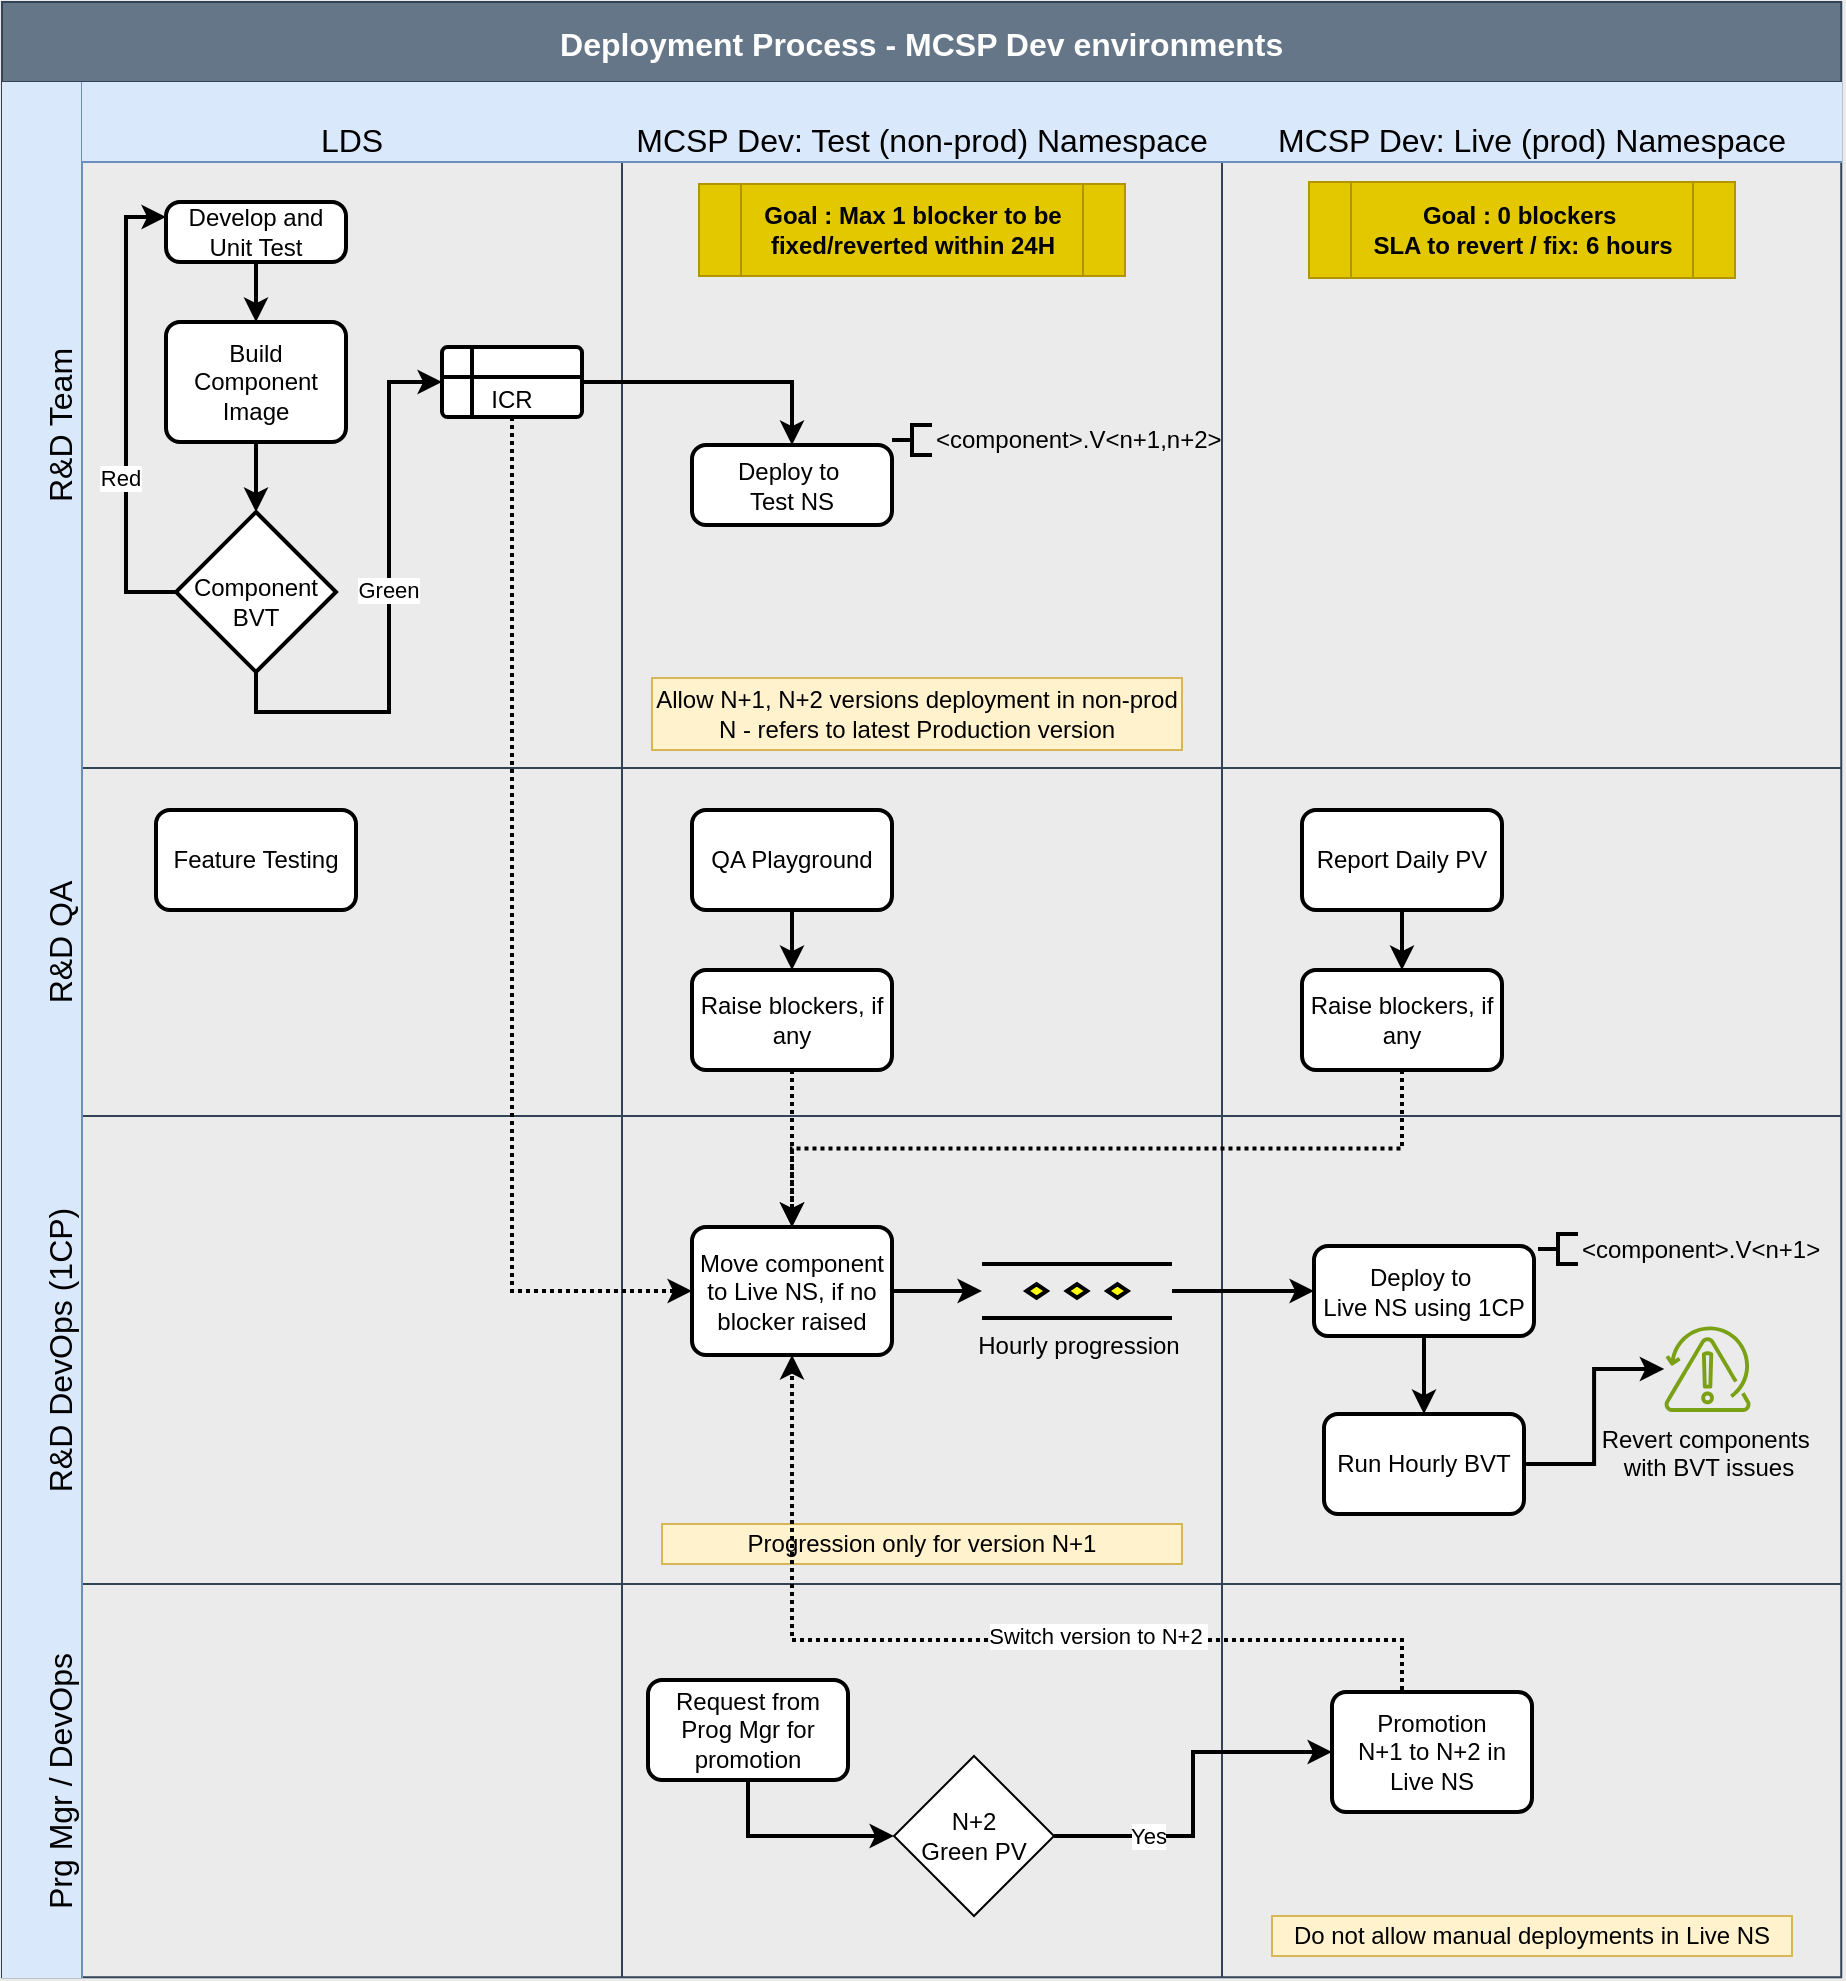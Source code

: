 <mxfile version="27.0.6" pages="2">
  <diagram name="Dev Env" id="YtN1nSi710B2o5z7hdPx">
    <mxGraphModel dx="1997" dy="877" grid="0" gridSize="10" guides="1" tooltips="1" connect="1" arrows="1" fold="1" page="0" pageScale="1" pageWidth="850" pageHeight="1100" background="#EBEBEB" math="0" shadow="0">
      <root>
        <mxCell id="0" />
        <mxCell id="1" parent="0" />
        <mxCell id="kkMAAxsVTp9UIa4ZnZZu-1" value="Deployment Process - MCSP Dev environments" style="shape=table;childLayout=tableLayout;startSize=40;collapsible=0;recursiveResize=0;expand=0;fontSize=16;fontStyle=1;fillColor=#647687;fontColor=#ffffff;strokeColor=#314354;" parent="1" vertex="1">
          <mxGeometry x="-328" y="88" width="919.626" height="987.682" as="geometry" />
        </mxCell>
        <mxCell id="kkMAAxsVTp9UIa4ZnZZu-2" value="R&amp;D Team" style="shape=tableRow;horizontal=0;swimlaneHead=0;swimlaneBody=0;top=0;left=0;strokeColor=#6c8ebf;bottom=0;right=0;dropTarget=0;fontStyle=0;fillColor=#dae8fc;points=[[0,0.5],[1,0.5]];portConstraint=eastwest;startSize=40;collapsible=0;recursiveResize=0;expand=0;fontSize=16;flipV=0;flipH=0;verticalAlign=bottom;" parent="kkMAAxsVTp9UIa4ZnZZu-1" vertex="1">
          <mxGeometry y="40" width="919.626" height="343" as="geometry" />
        </mxCell>
        <mxCell id="4W5j9B6Hd9Ekf-pXZtny-1" value="LDS" style="swimlane;swimlaneHead=0;swimlaneBody=0;fontStyle=0;strokeColor=#6c8ebf;connectable=0;fillColor=#dae8fc;startSize=40;collapsible=0;recursiveResize=0;expand=0;fontSize=16;verticalAlign=bottom;" parent="kkMAAxsVTp9UIa4ZnZZu-2" vertex="1">
          <mxGeometry x="40" width="270" height="343" as="geometry">
            <mxRectangle width="270" height="343" as="alternateBounds" />
          </mxGeometry>
        </mxCell>
        <mxCell id="4W5j9B6Hd9Ekf-pXZtny-28" style="edgeStyle=orthogonalEdgeStyle;rounded=0;orthogonalLoop=1;jettySize=auto;html=1;exitX=0.5;exitY=1;exitDx=0;exitDy=0;entryX=0.5;entryY=0;entryDx=0;entryDy=0;strokeWidth=2;" parent="4W5j9B6Hd9Ekf-pXZtny-1" source="4W5j9B6Hd9Ekf-pXZtny-8" target="4W5j9B6Hd9Ekf-pXZtny-27" edge="1">
          <mxGeometry relative="1" as="geometry" />
        </mxCell>
        <mxCell id="4W5j9B6Hd9Ekf-pXZtny-8" value="Develop and Unit Test" style="rounded=1;whiteSpace=wrap;html=1;absoluteArcSize=1;arcSize=14;strokeWidth=2;" parent="4W5j9B6Hd9Ekf-pXZtny-1" vertex="1">
          <mxGeometry x="42" y="60" width="90" height="30" as="geometry" />
        </mxCell>
        <mxCell id="4W5j9B6Hd9Ekf-pXZtny-30" style="edgeStyle=orthogonalEdgeStyle;rounded=0;orthogonalLoop=1;jettySize=auto;html=1;exitX=0.5;exitY=1;exitDx=0;exitDy=0;entryX=0;entryY=0.5;entryDx=0;entryDy=0;strokeWidth=2;" parent="4W5j9B6Hd9Ekf-pXZtny-1" source="SLgEmGeCkQoSsrf3d-Kz-1" target="4W5j9B6Hd9Ekf-pXZtny-29" edge="1">
          <mxGeometry relative="1" as="geometry" />
        </mxCell>
        <mxCell id="SLgEmGeCkQoSsrf3d-Kz-4" value="Green" style="edgeLabel;html=1;align=center;verticalAlign=middle;resizable=0;points=[];" parent="4W5j9B6Hd9Ekf-pXZtny-30" vertex="1" connectable="0">
          <mxGeometry x="0.06" y="1" relative="1" as="geometry">
            <mxPoint as="offset" />
          </mxGeometry>
        </mxCell>
        <mxCell id="SLgEmGeCkQoSsrf3d-Kz-2" style="edgeStyle=orthogonalEdgeStyle;rounded=0;orthogonalLoop=1;jettySize=auto;html=1;exitX=0.5;exitY=1;exitDx=0;exitDy=0;entryX=0.5;entryY=0;entryDx=0;entryDy=0;strokeWidth=2;" parent="4W5j9B6Hd9Ekf-pXZtny-1" source="4W5j9B6Hd9Ekf-pXZtny-27" target="SLgEmGeCkQoSsrf3d-Kz-1" edge="1">
          <mxGeometry relative="1" as="geometry" />
        </mxCell>
        <mxCell id="4W5j9B6Hd9Ekf-pXZtny-27" value="Build Component Image" style="rounded=1;whiteSpace=wrap;html=1;absoluteArcSize=1;arcSize=14;strokeWidth=2;" parent="4W5j9B6Hd9Ekf-pXZtny-1" vertex="1">
          <mxGeometry x="42" y="120" width="90" height="60" as="geometry" />
        </mxCell>
        <mxCell id="4W5j9B6Hd9Ekf-pXZtny-29" value="ICR" style="shape=internalStorage;whiteSpace=wrap;html=1;dx=15;dy=15;rounded=1;arcSize=8;strokeWidth=2;verticalAlign=bottom;" parent="4W5j9B6Hd9Ekf-pXZtny-1" vertex="1">
          <mxGeometry x="180" y="132.5" width="70" height="35" as="geometry" />
        </mxCell>
        <mxCell id="SLgEmGeCkQoSsrf3d-Kz-3" style="edgeStyle=orthogonalEdgeStyle;rounded=0;orthogonalLoop=1;jettySize=auto;html=1;exitX=0;exitY=0.5;exitDx=0;exitDy=0;entryX=0;entryY=0.25;entryDx=0;entryDy=0;strokeWidth=2;" parent="4W5j9B6Hd9Ekf-pXZtny-1" source="SLgEmGeCkQoSsrf3d-Kz-1" target="4W5j9B6Hd9Ekf-pXZtny-8" edge="1">
          <mxGeometry relative="1" as="geometry" />
        </mxCell>
        <mxCell id="SLgEmGeCkQoSsrf3d-Kz-5" value="Red" style="edgeLabel;html=1;align=center;verticalAlign=middle;resizable=0;points=[];" parent="SLgEmGeCkQoSsrf3d-Kz-3" vertex="1" connectable="0">
          <mxGeometry x="-0.296" y="3" relative="1" as="geometry">
            <mxPoint as="offset" />
          </mxGeometry>
        </mxCell>
        <mxCell id="SLgEmGeCkQoSsrf3d-Kz-1" value="Component BVT" style="rhombus;whiteSpace=wrap;html=1;strokeWidth=2;spacingBottom=0;spacingTop=10;" parent="4W5j9B6Hd9Ekf-pXZtny-1" vertex="1">
          <mxGeometry x="47" y="215" width="80" height="80" as="geometry" />
        </mxCell>
        <mxCell id="kkMAAxsVTp9UIa4ZnZZu-3" value="MCSP Dev: Test (non-prod) Namespace" style="swimlane;swimlaneHead=0;swimlaneBody=0;fontStyle=0;strokeColor=#6c8ebf;connectable=0;fillColor=#dae8fc;startSize=40;collapsible=0;recursiveResize=0;expand=0;fontSize=16;verticalAlign=bottom;" parent="kkMAAxsVTp9UIa4ZnZZu-2" vertex="1">
          <mxGeometry x="310" width="300" height="343" as="geometry">
            <mxRectangle width="300" height="343" as="alternateBounds" />
          </mxGeometry>
        </mxCell>
        <mxCell id="4W5j9B6Hd9Ekf-pXZtny-32" value="Deploy to&amp;nbsp;&lt;div&gt;Test NS&lt;/div&gt;" style="rounded=1;whiteSpace=wrap;html=1;absoluteArcSize=1;arcSize=14;strokeWidth=2;" parent="kkMAAxsVTp9UIa4ZnZZu-3" vertex="1">
          <mxGeometry x="35" y="181.5" width="100" height="40" as="geometry" />
        </mxCell>
        <mxCell id="4W5j9B6Hd9Ekf-pXZtny-39" value="&amp;lt;component&amp;gt;.V&amp;lt;n+1,n+2&amp;gt;" style="strokeWidth=2;html=1;shape=mxgraph.flowchart.annotation_2;align=left;labelPosition=right;pointerEvents=1;" parent="kkMAAxsVTp9UIa4ZnZZu-3" vertex="1">
          <mxGeometry x="135" y="171.5" width="20" height="15" as="geometry" />
        </mxCell>
        <mxCell id="4W5j9B6Hd9Ekf-pXZtny-76" value="Allow N+1, N+2 versions deployment in non-prod&lt;div&gt;N - refers to latest Production version&lt;/div&gt;" style="html=1;dropTarget=0;whiteSpace=wrap;fillColor=#fff2cc;strokeColor=#d6b656;" parent="kkMAAxsVTp9UIa4ZnZZu-3" vertex="1">
          <mxGeometry x="15" y="298" width="265" height="36" as="geometry" />
        </mxCell>
        <mxCell id="SLgEmGeCkQoSsrf3d-Kz-80" value="Goal : Max 1 blocker to be fixed/reverted within&amp;nbsp;&lt;span style=&quot;background-color: transparent; color: light-dark(rgb(0, 0, 0), rgb(237, 237, 237));&quot;&gt;24H&lt;/span&gt;" style="shape=process;whiteSpace=wrap;html=1;backgroundOutline=1;fillColor=#e3c800;strokeColor=#B09500;fontColor=#000000;fontStyle=1" parent="kkMAAxsVTp9UIa4ZnZZu-3" vertex="1">
          <mxGeometry x="38.5" y="51" width="213" height="46" as="geometry" />
        </mxCell>
        <mxCell id="kkMAAxsVTp9UIa4ZnZZu-4" value="MCSP Dev: Live (prod) Namespace" style="swimlane;swimlaneHead=0;swimlaneBody=0;fontStyle=0;strokeColor=#6c8ebf;connectable=0;fillColor=#dae8fc;startSize=40;collapsible=0;recursiveResize=0;expand=0;fontSize=16;verticalAlign=bottom;" parent="kkMAAxsVTp9UIa4ZnZZu-2" vertex="1">
          <mxGeometry x="610" width="310" height="343" as="geometry">
            <mxRectangle width="310" height="343" as="alternateBounds" />
          </mxGeometry>
        </mxCell>
        <mxCell id="SLgEmGeCkQoSsrf3d-Kz-16" value="Goal : 0 blockers&amp;nbsp;&lt;div&gt;SLA to revert / fix: 6 hours&lt;/div&gt;" style="shape=process;whiteSpace=wrap;html=1;backgroundOutline=1;fillColor=#e3c800;strokeColor=#B09500;fontColor=#000000;fontStyle=1" parent="kkMAAxsVTp9UIa4ZnZZu-4" vertex="1">
          <mxGeometry x="43.5" y="50" width="213" height="48" as="geometry" />
        </mxCell>
        <mxCell id="4W5j9B6Hd9Ekf-pXZtny-33" style="edgeStyle=orthogonalEdgeStyle;rounded=0;orthogonalLoop=1;jettySize=auto;html=1;exitX=1;exitY=0.5;exitDx=0;exitDy=0;entryX=0.5;entryY=0;entryDx=0;entryDy=0;strokeWidth=2;" parent="kkMAAxsVTp9UIa4ZnZZu-2" source="4W5j9B6Hd9Ekf-pXZtny-29" target="4W5j9B6Hd9Ekf-pXZtny-32" edge="1">
          <mxGeometry relative="1" as="geometry" />
        </mxCell>
        <mxCell id="4W5j9B6Hd9Ekf-pXZtny-4" value="R&amp;D QA" style="shape=tableRow;horizontal=0;swimlaneHead=0;swimlaneBody=0;top=0;left=0;strokeColor=#6c8ebf;bottom=0;right=0;dropTarget=0;fontStyle=0;fillColor=#dae8fc;points=[[0,0.5],[1,0.5]];portConstraint=eastwest;startSize=40;collapsible=0;recursiveResize=0;expand=0;fontSize=16;flipV=0;flipH=0;verticalAlign=bottom;" parent="kkMAAxsVTp9UIa4ZnZZu-1" vertex="1">
          <mxGeometry y="383" width="919.626" height="174" as="geometry" />
        </mxCell>
        <mxCell id="4W5j9B6Hd9Ekf-pXZtny-5" style="swimlane;swimlaneHead=0;swimlaneBody=0;fontStyle=0;connectable=0;strokeColor=#6c8ebf;fillColor=#dae8fc;startSize=0;collapsible=0;recursiveResize=0;expand=0;fontSize=16;verticalAlign=bottom;" parent="4W5j9B6Hd9Ekf-pXZtny-4" vertex="1">
          <mxGeometry x="40" width="270" height="174" as="geometry">
            <mxRectangle width="270" height="174" as="alternateBounds" />
          </mxGeometry>
        </mxCell>
        <mxCell id="4W5j9B6Hd9Ekf-pXZtny-52" value="Feature Testing" style="rounded=1;whiteSpace=wrap;html=1;absoluteArcSize=1;arcSize=14;strokeWidth=2;" parent="4W5j9B6Hd9Ekf-pXZtny-5" vertex="1">
          <mxGeometry x="37" y="21" width="100" height="50" as="geometry" />
        </mxCell>
        <mxCell id="4W5j9B6Hd9Ekf-pXZtny-6" style="swimlane;swimlaneHead=0;swimlaneBody=0;fontStyle=0;connectable=0;strokeColor=#6c8ebf;fillColor=#dae8fc;startSize=0;collapsible=0;recursiveResize=0;expand=0;fontSize=16;verticalAlign=bottom;strokeWidth=2;" parent="4W5j9B6Hd9Ekf-pXZtny-4" vertex="1">
          <mxGeometry x="310" width="300" height="174" as="geometry">
            <mxRectangle width="300" height="174" as="alternateBounds" />
          </mxGeometry>
        </mxCell>
        <mxCell id="4W5j9B6Hd9Ekf-pXZtny-37" style="edgeStyle=orthogonalEdgeStyle;rounded=0;orthogonalLoop=1;jettySize=auto;html=1;exitX=0.5;exitY=1;exitDx=0;exitDy=0;entryX=0.5;entryY=0;entryDx=0;entryDy=0;strokeWidth=2;" parent="4W5j9B6Hd9Ekf-pXZtny-6" source="4W5j9B6Hd9Ekf-pXZtny-31" target="4W5j9B6Hd9Ekf-pXZtny-36" edge="1">
          <mxGeometry relative="1" as="geometry" />
        </mxCell>
        <mxCell id="4W5j9B6Hd9Ekf-pXZtny-31" value="QA Playground" style="rounded=1;whiteSpace=wrap;html=1;absoluteArcSize=1;arcSize=14;strokeWidth=2;" parent="4W5j9B6Hd9Ekf-pXZtny-6" vertex="1">
          <mxGeometry x="35" y="21" width="100" height="50" as="geometry" />
        </mxCell>
        <mxCell id="4W5j9B6Hd9Ekf-pXZtny-36" value="Raise blockers, if any" style="rounded=1;whiteSpace=wrap;html=1;absoluteArcSize=1;arcSize=14;strokeWidth=2;" parent="4W5j9B6Hd9Ekf-pXZtny-6" vertex="1">
          <mxGeometry x="35" y="101" width="100" height="50" as="geometry" />
        </mxCell>
        <mxCell id="4W5j9B6Hd9Ekf-pXZtny-7" style="swimlane;swimlaneHead=0;swimlaneBody=0;fontStyle=0;connectable=0;strokeColor=#6c8ebf;fillColor=#dae8fc;startSize=0;collapsible=0;recursiveResize=0;expand=0;fontSize=16;verticalAlign=bottom;strokeWidth=2;" parent="4W5j9B6Hd9Ekf-pXZtny-4" vertex="1">
          <mxGeometry x="610" width="310" height="174" as="geometry">
            <mxRectangle width="310" height="174" as="alternateBounds" />
          </mxGeometry>
        </mxCell>
        <mxCell id="4W5j9B6Hd9Ekf-pXZtny-40" style="edgeStyle=orthogonalEdgeStyle;rounded=0;orthogonalLoop=1;jettySize=auto;html=1;exitX=0.5;exitY=1;exitDx=0;exitDy=0;entryX=0.5;entryY=0;entryDx=0;entryDy=0;strokeWidth=2;" parent="4W5j9B6Hd9Ekf-pXZtny-7" source="4W5j9B6Hd9Ekf-pXZtny-41" target="4W5j9B6Hd9Ekf-pXZtny-42" edge="1">
          <mxGeometry relative="1" as="geometry" />
        </mxCell>
        <mxCell id="4W5j9B6Hd9Ekf-pXZtny-41" value="Report Daily PV" style="rounded=1;whiteSpace=wrap;html=1;absoluteArcSize=1;arcSize=14;strokeWidth=2;" parent="4W5j9B6Hd9Ekf-pXZtny-7" vertex="1">
          <mxGeometry x="40" y="21" width="100" height="50" as="geometry" />
        </mxCell>
        <mxCell id="4W5j9B6Hd9Ekf-pXZtny-42" value="Raise blockers, if any" style="rounded=1;whiteSpace=wrap;html=1;absoluteArcSize=1;arcSize=14;strokeWidth=2;" parent="4W5j9B6Hd9Ekf-pXZtny-7" vertex="1">
          <mxGeometry x="40" y="101" width="100" height="50" as="geometry" />
        </mxCell>
        <mxCell id="kkMAAxsVTp9UIa4ZnZZu-6" value="R&amp;D DevOps (1CP)" style="shape=tableRow;horizontal=0;swimlaneHead=0;swimlaneBody=0;top=0;left=0;strokeColor=#6c8ebf;bottom=0;right=0;dropTarget=0;fontStyle=0;fillColor=#dae8fc;points=[[0,0.5],[1,0.5]];portConstraint=eastwest;startSize=40;collapsible=0;recursiveResize=0;expand=0;fontSize=16;flipV=0;flipH=0;verticalAlign=bottom;" parent="kkMAAxsVTp9UIa4ZnZZu-1" vertex="1">
          <mxGeometry y="557" width="919.626" height="234" as="geometry" />
        </mxCell>
        <mxCell id="4W5j9B6Hd9Ekf-pXZtny-2" style="swimlane;swimlaneHead=0;swimlaneBody=0;fontStyle=0;connectable=0;strokeColor=#6c8ebf;fillColor=#dae8fc;startSize=0;collapsible=0;recursiveResize=0;expand=0;fontSize=16;verticalAlign=bottom;" parent="kkMAAxsVTp9UIa4ZnZZu-6" vertex="1">
          <mxGeometry x="40" width="270" height="234" as="geometry">
            <mxRectangle width="270" height="234" as="alternateBounds" />
          </mxGeometry>
        </mxCell>
        <mxCell id="kkMAAxsVTp9UIa4ZnZZu-7" value="" style="swimlane;swimlaneHead=0;swimlaneBody=0;fontStyle=0;connectable=0;strokeColor=#6c8ebf;fillColor=#dae8fc;startSize=0;collapsible=0;recursiveResize=0;expand=0;fontSize=16;verticalAlign=bottom;" parent="kkMAAxsVTp9UIa4ZnZZu-6" vertex="1">
          <mxGeometry x="310" width="300" height="234" as="geometry">
            <mxRectangle width="300" height="234" as="alternateBounds" />
          </mxGeometry>
        </mxCell>
        <mxCell id="4W5j9B6Hd9Ekf-pXZtny-43" value="Move component to Live NS, if no blocker raised" style="rounded=1;whiteSpace=wrap;html=1;absoluteArcSize=1;arcSize=14;strokeWidth=2;" parent="kkMAAxsVTp9UIa4ZnZZu-7" vertex="1">
          <mxGeometry x="35" y="55.5" width="100" height="64" as="geometry" />
        </mxCell>
        <mxCell id="4W5j9B6Hd9Ekf-pXZtny-70" value="" style="edgeStyle=orthogonalEdgeStyle;rounded=0;orthogonalLoop=1;jettySize=auto;html=1;exitX=1;exitY=0.5;exitDx=0;exitDy=0;entryX=0;entryY=0.5;entryDx=0;entryDy=0;strokeWidth=2;" parent="kkMAAxsVTp9UIa4ZnZZu-7" source="4W5j9B6Hd9Ekf-pXZtny-43" target="4W5j9B6Hd9Ekf-pXZtny-69" edge="1">
          <mxGeometry relative="1" as="geometry">
            <mxPoint x="525" y="597" as="sourcePoint" />
            <mxPoint x="710" y="597" as="targetPoint" />
          </mxGeometry>
        </mxCell>
        <mxCell id="4W5j9B6Hd9Ekf-pXZtny-69" value="Hourly progression" style="verticalLabelPosition=bottom;verticalAlign=top;html=1;shape=mxgraph.flowchart.parallel_mode;pointerEvents=1;strokeWidth=2;" parent="kkMAAxsVTp9UIa4ZnZZu-7" vertex="1">
          <mxGeometry x="180" y="74" width="95" height="27" as="geometry" />
        </mxCell>
        <mxCell id="4W5j9B6Hd9Ekf-pXZtny-74" value="Progression only for version N+1" style="html=1;dropTarget=0;whiteSpace=wrap;fillColor=#fff2cc;strokeColor=#d6b656;" parent="kkMAAxsVTp9UIa4ZnZZu-7" vertex="1">
          <mxGeometry x="20" y="204" width="260" height="20" as="geometry" />
        </mxCell>
        <mxCell id="kkMAAxsVTp9UIa4ZnZZu-8" value="" style="swimlane;swimlaneHead=0;swimlaneBody=0;fontStyle=0;connectable=0;strokeColor=#6c8ebf;fillColor=#dae8fc;startSize=0;collapsible=0;recursiveResize=0;expand=0;fontSize=16;verticalAlign=bottom;" parent="kkMAAxsVTp9UIa4ZnZZu-6" vertex="1">
          <mxGeometry x="610" width="310" height="234" as="geometry">
            <mxRectangle width="310" height="234" as="alternateBounds" />
          </mxGeometry>
        </mxCell>
        <mxCell id="4W5j9B6Hd9Ekf-pXZtny-58" style="edgeStyle=none;rounded=0;orthogonalLoop=1;jettySize=auto;html=1;exitX=0.5;exitY=1;exitDx=0;exitDy=0;entryX=0.5;entryY=0;entryDx=0;entryDy=0;strokeWidth=2;" parent="kkMAAxsVTp9UIa4ZnZZu-8" source="4W5j9B6Hd9Ekf-pXZtny-50" target="4W5j9B6Hd9Ekf-pXZtny-57" edge="1">
          <mxGeometry relative="1" as="geometry" />
        </mxCell>
        <mxCell id="4W5j9B6Hd9Ekf-pXZtny-50" value="Deploy to&amp;nbsp;&lt;div&gt;Live NS using 1CP&lt;/div&gt;" style="rounded=1;whiteSpace=wrap;html=1;absoluteArcSize=1;arcSize=14;strokeWidth=2;" parent="kkMAAxsVTp9UIa4ZnZZu-8" vertex="1">
          <mxGeometry x="46" y="65" width="110" height="45" as="geometry" />
        </mxCell>
        <mxCell id="4W5j9B6Hd9Ekf-pXZtny-51" value="&amp;lt;component&amp;gt;.V&amp;lt;n+1&amp;gt;" style="strokeWidth=2;html=1;shape=mxgraph.flowchart.annotation_2;align=left;labelPosition=right;pointerEvents=1;" parent="kkMAAxsVTp9UIa4ZnZZu-8" vertex="1">
          <mxGeometry x="158" y="59" width="20" height="15" as="geometry" />
        </mxCell>
        <mxCell id="4W5j9B6Hd9Ekf-pXZtny-57" value="Run Hourly BVT" style="rounded=1;whiteSpace=wrap;html=1;absoluteArcSize=1;arcSize=14;strokeWidth=2;" parent="kkMAAxsVTp9UIa4ZnZZu-8" vertex="1">
          <mxGeometry x="51" y="149" width="100" height="50" as="geometry" />
        </mxCell>
        <mxCell id="4W5j9B6Hd9Ekf-pXZtny-71" style="edgeStyle=none;rounded=0;orthogonalLoop=1;jettySize=auto;html=1;exitX=1;exitY=0.5;exitDx=0;exitDy=0;exitPerimeter=0;" parent="kkMAAxsVTp9UIa4ZnZZu-8" source="4W5j9B6Hd9Ekf-pXZtny-51" target="4W5j9B6Hd9Ekf-pXZtny-51" edge="1">
          <mxGeometry relative="1" as="geometry" />
        </mxCell>
        <mxCell id="SLgEmGeCkQoSsrf3d-Kz-15" value="" style="edgeStyle=orthogonalEdgeStyle;rounded=0;orthogonalLoop=1;jettySize=auto;html=1;entryX=1;entryY=0.5;entryDx=0;entryDy=0;strokeWidth=2;startArrow=classic;startFill=1;endArrow=none;" parent="kkMAAxsVTp9UIa4ZnZZu-8" source="SLgEmGeCkQoSsrf3d-Kz-14" target="4W5j9B6Hd9Ekf-pXZtny-57" edge="1">
          <mxGeometry relative="1" as="geometry" />
        </mxCell>
        <mxCell id="SLgEmGeCkQoSsrf3d-Kz-14" value="&lt;span style=&quot;color: rgb(0, 0, 0); text-wrap-mode: wrap;&quot;&gt;Revert components&amp;nbsp;&lt;/span&gt;&lt;div&gt;&lt;span style=&quot;color: rgb(0, 0, 0); text-wrap-mode: wrap;&quot;&gt;with BVT issues&lt;/span&gt;&lt;/div&gt;" style="sketch=0;outlineConnect=0;fontColor=#232F3E;gradientColor=none;fillColor=#7AA116;strokeColor=none;dashed=0;verticalLabelPosition=bottom;verticalAlign=top;align=center;html=1;fontSize=12;fontStyle=0;aspect=fixed;pointerEvents=1;shape=mxgraph.aws4.backup_recovery_point_objective;" parent="kkMAAxsVTp9UIa4ZnZZu-8" vertex="1">
          <mxGeometry x="221" y="105" width="43.56" height="43" as="geometry" />
        </mxCell>
        <mxCell id="4W5j9B6Hd9Ekf-pXZtny-55" style="edgeStyle=orthogonalEdgeStyle;rounded=0;orthogonalLoop=1;jettySize=auto;html=1;exitX=1;exitY=0.5;exitDx=0;exitDy=0;entryX=0;entryY=0.5;entryDx=0;entryDy=0;strokeWidth=2;exitPerimeter=0;" parent="kkMAAxsVTp9UIa4ZnZZu-6" source="4W5j9B6Hd9Ekf-pXZtny-69" target="4W5j9B6Hd9Ekf-pXZtny-50" edge="1">
          <mxGeometry relative="1" as="geometry">
            <mxPoint x="436" y="274" as="targetPoint" />
            <mxPoint x="591" y="118.5" as="sourcePoint" />
          </mxGeometry>
        </mxCell>
        <mxCell id="kkMAAxsVTp9UIa4ZnZZu-10" value="Prg Mgr / DevOps" style="shape=tableRow;horizontal=0;swimlaneHead=0;swimlaneBody=0;top=0;left=0;strokeColor=#6c8ebf;bottom=0;right=0;dropTarget=0;fontStyle=0;fillColor=#dae8fc;points=[[0,0.5],[1,0.5]];portConstraint=eastwest;startSize=40;collapsible=0;recursiveResize=0;expand=0;fontSize=16;flipV=0;flipH=0;verticalAlign=bottom;" parent="kkMAAxsVTp9UIa4ZnZZu-1" vertex="1">
          <mxGeometry y="791" width="919.626" height="197" as="geometry" />
        </mxCell>
        <mxCell id="4W5j9B6Hd9Ekf-pXZtny-3" style="swimlane;swimlaneHead=0;swimlaneBody=0;fontStyle=0;connectable=0;strokeColor=#6c8ebf;fillColor=#dae8fc;startSize=0;collapsible=0;recursiveResize=0;expand=0;fontSize=16;verticalAlign=bottom;" parent="kkMAAxsVTp9UIa4ZnZZu-10" vertex="1">
          <mxGeometry x="40" width="270" height="197" as="geometry">
            <mxRectangle width="270" height="197" as="alternateBounds" />
          </mxGeometry>
        </mxCell>
        <mxCell id="kkMAAxsVTp9UIa4ZnZZu-11" value="" style="swimlane;swimlaneHead=0;swimlaneBody=0;fontStyle=0;connectable=0;strokeColor=#6c8ebf;fillColor=#dae8fc;startSize=0;collapsible=0;recursiveResize=0;expand=0;fontSize=16;verticalAlign=bottom;" parent="kkMAAxsVTp9UIa4ZnZZu-10" vertex="1">
          <mxGeometry x="310" width="300" height="197" as="geometry">
            <mxRectangle width="300" height="197" as="alternateBounds" />
          </mxGeometry>
        </mxCell>
        <mxCell id="4W5j9B6Hd9Ekf-pXZtny-77" value="N+2&lt;div&gt;Green PV&lt;/div&gt;" style="rhombus;whiteSpace=wrap;html=1;" parent="kkMAAxsVTp9UIa4ZnZZu-11" vertex="1">
          <mxGeometry x="136" y="86" width="80" height="80" as="geometry" />
        </mxCell>
        <mxCell id="4W5j9B6Hd9Ekf-pXZtny-81" style="edgeStyle=orthogonalEdgeStyle;rounded=0;orthogonalLoop=1;jettySize=auto;html=1;exitX=0.5;exitY=1;exitDx=0;exitDy=0;entryX=0;entryY=0.5;entryDx=0;entryDy=0;strokeWidth=2;" parent="kkMAAxsVTp9UIa4ZnZZu-11" source="4W5j9B6Hd9Ekf-pXZtny-80" target="4W5j9B6Hd9Ekf-pXZtny-77" edge="1">
          <mxGeometry relative="1" as="geometry" />
        </mxCell>
        <mxCell id="4W5j9B6Hd9Ekf-pXZtny-80" value="Request from Prog Mgr for promotion" style="rounded=1;whiteSpace=wrap;html=1;absoluteArcSize=1;arcSize=14;strokeWidth=2;" parent="kkMAAxsVTp9UIa4ZnZZu-11" vertex="1">
          <mxGeometry x="13" y="48" width="100" height="50" as="geometry" />
        </mxCell>
        <mxCell id="kkMAAxsVTp9UIa4ZnZZu-12" value="" style="swimlane;swimlaneHead=0;swimlaneBody=0;fontStyle=0;connectable=0;strokeColor=#6c8ebf;fillColor=#dae8fc;startSize=0;collapsible=0;recursiveResize=0;expand=0;fontSize=16;verticalAlign=bottom;" parent="kkMAAxsVTp9UIa4ZnZZu-10" vertex="1">
          <mxGeometry x="610" width="310" height="197" as="geometry">
            <mxRectangle width="310" height="197" as="alternateBounds" />
          </mxGeometry>
        </mxCell>
        <mxCell id="4W5j9B6Hd9Ekf-pXZtny-78" value="Promotion&lt;div&gt;N+1 to N+2 in Live NS&lt;/div&gt;" style="rounded=1;whiteSpace=wrap;html=1;absoluteArcSize=1;arcSize=14;strokeWidth=2;" parent="kkMAAxsVTp9UIa4ZnZZu-12" vertex="1">
          <mxGeometry x="55" y="54" width="100" height="60" as="geometry" />
        </mxCell>
        <mxCell id="4W5j9B6Hd9Ekf-pXZtny-83" value="Do not allow manual deployments in Live NS" style="html=1;dropTarget=0;whiteSpace=wrap;fillColor=#fff2cc;strokeColor=#d6b656;" parent="kkMAAxsVTp9UIa4ZnZZu-12" vertex="1">
          <mxGeometry x="25" y="166" width="260" height="20" as="geometry" />
        </mxCell>
        <mxCell id="4W5j9B6Hd9Ekf-pXZtny-79" style="edgeStyle=orthogonalEdgeStyle;rounded=0;orthogonalLoop=1;jettySize=auto;html=1;exitX=1;exitY=0.5;exitDx=0;exitDy=0;entryX=0;entryY=0.5;entryDx=0;entryDy=0;strokeWidth=2;" parent="kkMAAxsVTp9UIa4ZnZZu-10" source="4W5j9B6Hd9Ekf-pXZtny-77" target="4W5j9B6Hd9Ekf-pXZtny-78" edge="1">
          <mxGeometry relative="1" as="geometry" />
        </mxCell>
        <mxCell id="4W5j9B6Hd9Ekf-pXZtny-82" value="Yes" style="edgeLabel;html=1;align=center;verticalAlign=middle;resizable=0;points=[];" parent="4W5j9B6Hd9Ekf-pXZtny-79" vertex="1" connectable="0">
          <mxGeometry x="-0.273" y="-2" relative="1" as="geometry">
            <mxPoint x="-19" y="-2" as="offset" />
          </mxGeometry>
        </mxCell>
        <mxCell id="4W5j9B6Hd9Ekf-pXZtny-73" style="edgeStyle=orthogonalEdgeStyle;rounded=0;orthogonalLoop=1;jettySize=auto;html=1;exitX=0.5;exitY=1;exitDx=0;exitDy=0;entryX=0;entryY=0.5;entryDx=0;entryDy=0;strokeWidth=2;dashed=1;dashPattern=1 1;" parent="kkMAAxsVTp9UIa4ZnZZu-1" source="4W5j9B6Hd9Ekf-pXZtny-29" target="4W5j9B6Hd9Ekf-pXZtny-43" edge="1">
          <mxGeometry relative="1" as="geometry" />
        </mxCell>
        <mxCell id="SLgEmGeCkQoSsrf3d-Kz-6" style="edgeStyle=orthogonalEdgeStyle;rounded=0;orthogonalLoop=1;jettySize=auto;html=1;exitX=0.5;exitY=1;exitDx=0;exitDy=0;entryX=0.5;entryY=0;entryDx=0;entryDy=0;strokeWidth=2;dashed=1;dashPattern=1 1;" parent="kkMAAxsVTp9UIa4ZnZZu-1" source="4W5j9B6Hd9Ekf-pXZtny-36" target="4W5j9B6Hd9Ekf-pXZtny-43" edge="1">
          <mxGeometry relative="1" as="geometry">
            <mxPoint x="265" y="218" as="sourcePoint" />
            <mxPoint x="355" y="650" as="targetPoint" />
          </mxGeometry>
        </mxCell>
        <mxCell id="SLgEmGeCkQoSsrf3d-Kz-9" style="edgeStyle=orthogonalEdgeStyle;rounded=0;orthogonalLoop=1;jettySize=auto;html=1;strokeWidth=2;dashed=1;dashPattern=1 1;exitX=0.5;exitY=1;exitDx=0;exitDy=0;entryX=0.5;entryY=0;entryDx=0;entryDy=0;" parent="kkMAAxsVTp9UIa4ZnZZu-1" source="4W5j9B6Hd9Ekf-pXZtny-42" target="4W5j9B6Hd9Ekf-pXZtny-43" edge="1">
          <mxGeometry relative="1" as="geometry">
            <mxPoint x="531" y="559" as="sourcePoint" />
            <mxPoint x="457" y="623" as="targetPoint" />
          </mxGeometry>
        </mxCell>
        <mxCell id="SLgEmGeCkQoSsrf3d-Kz-10" style="edgeStyle=orthogonalEdgeStyle;rounded=0;orthogonalLoop=1;jettySize=auto;html=1;exitX=0.5;exitY=0;exitDx=0;exitDy=0;entryX=0.5;entryY=1;entryDx=0;entryDy=0;strokeWidth=2;dashed=1;dashPattern=1 1;" parent="kkMAAxsVTp9UIa4ZnZZu-1" source="4W5j9B6Hd9Ekf-pXZtny-78" target="4W5j9B6Hd9Ekf-pXZtny-43" edge="1">
          <mxGeometry relative="1" as="geometry">
            <mxPoint x="265" y="218" as="sourcePoint" />
            <mxPoint x="355" y="683" as="targetPoint" />
            <Array as="points">
              <mxPoint x="700" y="819" />
              <mxPoint x="395" y="819" />
            </Array>
          </mxGeometry>
        </mxCell>
        <mxCell id="SLgEmGeCkQoSsrf3d-Kz-11" value="Switch version to N+2&amp;nbsp;" style="edgeLabel;html=1;align=center;verticalAlign=middle;resizable=0;points=[];" parent="SLgEmGeCkQoSsrf3d-Kz-10" vertex="1" connectable="0">
          <mxGeometry x="-0.26" relative="1" as="geometry">
            <mxPoint x="-13" y="-2" as="offset" />
          </mxGeometry>
        </mxCell>
      </root>
    </mxGraphModel>
  </diagram>
  <diagram id="vm7gHm52LeGUwYsE4_6k" name="INT Env">
    <mxGraphModel dx="1597" dy="877" grid="0" gridSize="10" guides="1" tooltips="1" connect="1" arrows="1" fold="1" page="1" pageScale="1" pageWidth="850" pageHeight="1100" math="0" shadow="0">
      <root>
        <mxCell id="0" />
        <mxCell id="1" parent="0" />
        <mxCell id="24Ni81vjR9xAoNa9TVJ7-1" value="Rollback Strategy - INT environment" style="shape=table;childLayout=tableLayout;startSize=40;collapsible=0;recursiveResize=0;expand=0;fontSize=16;fontStyle=1;fillColor=#647687;fontColor=#ffffff;strokeColor=#314354;" vertex="1" parent="1">
          <mxGeometry x="30" y="490" width="953.626" height="869.807" as="geometry" />
        </mxCell>
        <mxCell id="24Ni81vjR9xAoNa9TVJ7-2" value="" style="shape=tableRow;horizontal=0;swimlaneHead=0;swimlaneBody=0;top=0;left=0;strokeColor=#6c8ebf;bottom=0;right=0;dropTarget=0;fontStyle=0;fillColor=#dae8fc;points=[[0,0.5],[1,0.5]];portConstraint=eastwest;startSize=40;collapsible=0;recursiveResize=0;expand=0;fontSize=16;flipV=0;flipH=0;verticalAlign=bottom;" vertex="1" parent="24Ni81vjR9xAoNa9TVJ7-1">
          <mxGeometry y="40" width="953.626" height="45" as="geometry" />
        </mxCell>
        <mxCell id="24Ni81vjR9xAoNa9TVJ7-3" value="Dev Prod" style="swimlane;swimlaneHead=0;swimlaneBody=0;fontStyle=0;strokeColor=#6c8ebf;connectable=0;fillColor=#dae8fc;startSize=30;collapsible=0;recursiveResize=0;expand=0;fontSize=16;verticalAlign=bottom;" vertex="1" parent="24Ni81vjR9xAoNa9TVJ7-2">
          <mxGeometry x="40" width="300" height="45" as="geometry">
            <mxRectangle width="300" height="45" as="alternateBounds" />
          </mxGeometry>
        </mxCell>
        <mxCell id="24Ni81vjR9xAoNa9TVJ7-4" value="INT: Non-Prod" style="swimlane;swimlaneHead=0;swimlaneBody=0;fontStyle=0;strokeColor=#6c8ebf;connectable=0;fillColor=#dae8fc;startSize=30;collapsible=0;recursiveResize=0;expand=0;fontSize=16;verticalAlign=bottom;" vertex="1" parent="24Ni81vjR9xAoNa9TVJ7-2">
          <mxGeometry x="340" width="340" height="45" as="geometry">
            <mxRectangle width="340" height="45" as="alternateBounds" />
          </mxGeometry>
        </mxCell>
        <mxCell id="24Ni81vjR9xAoNa9TVJ7-5" value="INT: Prod" style="swimlane;swimlaneHead=0;swimlaneBody=0;fontStyle=0;strokeColor=#6c8ebf;connectable=0;fillColor=#dae8fc;startSize=30;collapsible=0;recursiveResize=0;expand=0;fontSize=16;verticalAlign=bottom;" vertex="1" parent="24Ni81vjR9xAoNa9TVJ7-2">
          <mxGeometry x="680" width="274" height="45" as="geometry">
            <mxRectangle width="274" height="45" as="alternateBounds" />
          </mxGeometry>
        </mxCell>
        <mxCell id="24Ni81vjR9xAoNa9TVJ7-6" value="R&amp;D QA" style="shape=tableRow;horizontal=0;swimlaneHead=0;swimlaneBody=0;top=0;left=0;strokeColor=#6c8ebf;bottom=0;right=0;dropTarget=0;fontStyle=0;fillColor=#dae8fc;points=[[0,0.5],[1,0.5]];portConstraint=eastwest;startSize=40;collapsible=0;recursiveResize=0;expand=0;fontSize=16;flipV=0;flipH=0;verticalAlign=bottom;" vertex="1" parent="24Ni81vjR9xAoNa9TVJ7-1">
          <mxGeometry y="85" width="953.626" height="216" as="geometry" />
        </mxCell>
        <mxCell id="24Ni81vjR9xAoNa9TVJ7-7" style="swimlane;swimlaneHead=0;swimlaneBody=0;fontStyle=0;connectable=0;strokeColor=#6c8ebf;fillColor=#dae8fc;startSize=0;collapsible=0;recursiveResize=0;expand=0;fontSize=16;verticalAlign=bottom;" vertex="1" parent="24Ni81vjR9xAoNa9TVJ7-6">
          <mxGeometry x="40" width="300" height="216" as="geometry">
            <mxRectangle width="300" height="216" as="alternateBounds" />
          </mxGeometry>
        </mxCell>
        <mxCell id="24Ni81vjR9xAoNa9TVJ7-8" style="swimlane;swimlaneHead=0;swimlaneBody=0;fontStyle=0;connectable=0;strokeColor=#6c8ebf;fillColor=#dae8fc;startSize=0;collapsible=0;recursiveResize=0;expand=0;fontSize=16;verticalAlign=bottom;strokeWidth=2;" vertex="1" parent="24Ni81vjR9xAoNa9TVJ7-6">
          <mxGeometry x="340" width="340" height="216" as="geometry">
            <mxRectangle width="340" height="216" as="alternateBounds" />
          </mxGeometry>
        </mxCell>
        <mxCell id="24Ni81vjR9xAoNa9TVJ7-9" style="edgeStyle=orthogonalEdgeStyle;rounded=0;orthogonalLoop=1;jettySize=auto;html=1;exitX=0.5;exitY=1;exitDx=0;exitDy=0;entryX=0.5;entryY=0;entryDx=0;entryDy=0;strokeWidth=2;" edge="1" parent="24Ni81vjR9xAoNa9TVJ7-8" source="24Ni81vjR9xAoNa9TVJ7-10" target="24Ni81vjR9xAoNa9TVJ7-11">
          <mxGeometry relative="1" as="geometry" />
        </mxCell>
        <mxCell id="24Ni81vjR9xAoNa9TVJ7-10" value="Report weekly PV" style="rounded=1;whiteSpace=wrap;html=1;absoluteArcSize=1;arcSize=14;strokeWidth=2;" vertex="1" parent="24Ni81vjR9xAoNa9TVJ7-8">
          <mxGeometry x="-244" y="33" width="100" height="50" as="geometry" />
        </mxCell>
        <mxCell id="24Ni81vjR9xAoNa9TVJ7-11" value="Raise blockers, if any" style="rounded=1;whiteSpace=wrap;html=1;absoluteArcSize=1;arcSize=14;strokeWidth=2;" vertex="1" parent="24Ni81vjR9xAoNa9TVJ7-8">
          <mxGeometry x="-244" y="113" width="100" height="50" as="geometry" />
        </mxCell>
        <mxCell id="24Ni81vjR9xAoNa9TVJ7-12" style="edgeStyle=orthogonalEdgeStyle;rounded=0;orthogonalLoop=1;jettySize=auto;html=1;exitX=0.5;exitY=1;exitDx=0;exitDy=0;entryX=0.5;entryY=0;entryDx=0;entryDy=0;strokeWidth=2;" edge="1" parent="24Ni81vjR9xAoNa9TVJ7-8" source="24Ni81vjR9xAoNa9TVJ7-13" target="24Ni81vjR9xAoNa9TVJ7-14">
          <mxGeometry relative="1" as="geometry" />
        </mxCell>
        <mxCell id="24Ni81vjR9xAoNa9TVJ7-13" value="Report Weekly PV" style="rounded=1;whiteSpace=wrap;html=1;absoluteArcSize=1;arcSize=14;strokeWidth=2;" vertex="1" parent="24Ni81vjR9xAoNa9TVJ7-8">
          <mxGeometry x="43" y="33" width="100" height="50" as="geometry" />
        </mxCell>
        <mxCell id="24Ni81vjR9xAoNa9TVJ7-14" value="Raise blockers, if any" style="rounded=1;whiteSpace=wrap;html=1;absoluteArcSize=1;arcSize=14;strokeWidth=2;" vertex="1" parent="24Ni81vjR9xAoNa9TVJ7-8">
          <mxGeometry x="43" y="113" width="100" height="50" as="geometry" />
        </mxCell>
        <mxCell id="24Ni81vjR9xAoNa9TVJ7-15" style="swimlane;swimlaneHead=0;swimlaneBody=0;fontStyle=0;connectable=0;strokeColor=#6c8ebf;fillColor=#dae8fc;startSize=0;collapsible=0;recursiveResize=0;expand=0;fontSize=16;verticalAlign=bottom;strokeWidth=2;" vertex="1" parent="24Ni81vjR9xAoNa9TVJ7-6">
          <mxGeometry x="680" width="274" height="216" as="geometry">
            <mxRectangle width="274" height="216" as="alternateBounds" />
          </mxGeometry>
        </mxCell>
        <mxCell id="24Ni81vjR9xAoNa9TVJ7-16" value="Test sub-product backward compatibility" style="rounded=1;whiteSpace=wrap;html=1;absoluteArcSize=1;arcSize=14;strokeWidth=2;" vertex="1" parent="24Ni81vjR9xAoNa9TVJ7-15">
          <mxGeometry x="77" y="39" width="100" height="69" as="geometry" />
        </mxCell>
        <mxCell id="24Ni81vjR9xAoNa9TVJ7-17" value="Raise blockers, if any" style="rounded=1;whiteSpace=wrap;html=1;absoluteArcSize=1;arcSize=14;strokeWidth=2;" vertex="1" parent="24Ni81vjR9xAoNa9TVJ7-15">
          <mxGeometry x="77" y="155" width="100" height="50" as="geometry" />
        </mxCell>
        <mxCell id="24Ni81vjR9xAoNa9TVJ7-18" style="edgeStyle=orthogonalEdgeStyle;rounded=0;orthogonalLoop=1;jettySize=auto;html=1;entryX=0.5;entryY=0;entryDx=0;entryDy=0;strokeWidth=2;exitX=0.5;exitY=1;exitDx=0;exitDy=0;" edge="1" parent="24Ni81vjR9xAoNa9TVJ7-15" source="24Ni81vjR9xAoNa9TVJ7-16" target="24Ni81vjR9xAoNa9TVJ7-17">
          <mxGeometry relative="1" as="geometry">
            <mxPoint x="-158" y="63" as="sourcePoint" />
            <mxPoint x="-160" y="133" as="targetPoint" />
          </mxGeometry>
        </mxCell>
        <mxCell id="24Ni81vjR9xAoNa9TVJ7-19" value="R&amp;D DevOps (1CP)" style="shape=tableRow;horizontal=0;swimlaneHead=0;swimlaneBody=0;top=0;left=0;strokeColor=#6c8ebf;bottom=0;right=0;dropTarget=0;fontStyle=0;fillColor=#dae8fc;points=[[0,0.5],[1,0.5]];portConstraint=eastwest;startSize=40;collapsible=0;recursiveResize=0;expand=0;fontSize=16;flipV=0;flipH=0;verticalAlign=bottom;" vertex="1" parent="24Ni81vjR9xAoNa9TVJ7-1">
          <mxGeometry y="301" width="953.626" height="374" as="geometry" />
        </mxCell>
        <mxCell id="24Ni81vjR9xAoNa9TVJ7-20" style="swimlane;swimlaneHead=0;swimlaneBody=0;fontStyle=0;connectable=0;strokeColor=#6c8ebf;fillColor=#dae8fc;startSize=0;collapsible=0;recursiveResize=0;expand=0;fontSize=16;verticalAlign=bottom;" vertex="1" parent="24Ni81vjR9xAoNa9TVJ7-19">
          <mxGeometry x="40" width="300" height="374" as="geometry">
            <mxRectangle width="300" height="374" as="alternateBounds" />
          </mxGeometry>
        </mxCell>
        <mxCell id="24Ni81vjR9xAoNa9TVJ7-21" value="" style="swimlane;swimlaneHead=0;swimlaneBody=0;fontStyle=0;connectable=0;strokeColor=#6c8ebf;fillColor=#dae8fc;startSize=0;collapsible=0;recursiveResize=0;expand=0;fontSize=16;verticalAlign=bottom;" vertex="1" parent="24Ni81vjR9xAoNa9TVJ7-19">
          <mxGeometry x="340" width="340" height="374" as="geometry">
            <mxRectangle width="340" height="374" as="alternateBounds" />
          </mxGeometry>
        </mxCell>
        <mxCell id="24Ni81vjR9xAoNa9TVJ7-22" value="N+1&lt;div&gt;Green PV&lt;/div&gt;" style="rhombus;whiteSpace=wrap;html=1;" vertex="1" parent="24Ni81vjR9xAoNa9TVJ7-21">
          <mxGeometry x="-244" y="22" width="80" height="80" as="geometry" />
        </mxCell>
        <mxCell id="24Ni81vjR9xAoNa9TVJ7-23" value="Move components to INT" style="rounded=1;whiteSpace=wrap;html=1;absoluteArcSize=1;arcSize=14;strokeWidth=2;" vertex="1" parent="24Ni81vjR9xAoNa9TVJ7-21">
          <mxGeometry x="-254" y="133" width="100" height="64" as="geometry" />
        </mxCell>
        <mxCell id="24Ni81vjR9xAoNa9TVJ7-24" value="" style="edgeStyle=orthogonalEdgeStyle;rounded=0;orthogonalLoop=1;jettySize=auto;html=1;exitX=0.5;exitY=1;exitDx=0;exitDy=0;entryX=0.5;entryY=0;entryDx=0;entryDy=0;strokeWidth=2;" edge="1" parent="24Ni81vjR9xAoNa9TVJ7-21" source="24Ni81vjR9xAoNa9TVJ7-22" target="24Ni81vjR9xAoNa9TVJ7-23">
          <mxGeometry relative="1" as="geometry">
            <mxPoint x="-144" y="175" as="sourcePoint" />
            <mxPoint x="-110" y="124" as="targetPoint" />
          </mxGeometry>
        </mxCell>
        <mxCell id="24Ni81vjR9xAoNa9TVJ7-25" value="Daily progression" style="verticalLabelPosition=bottom;verticalAlign=top;html=1;shape=mxgraph.flowchart.parallel_mode;pointerEvents=1;strokeWidth=2;" vertex="1" parent="24Ni81vjR9xAoNa9TVJ7-21">
          <mxGeometry x="-120" y="151.5" width="95" height="27" as="geometry" />
        </mxCell>
        <mxCell id="24Ni81vjR9xAoNa9TVJ7-26" value="" style="edgeStyle=orthogonalEdgeStyle;rounded=0;orthogonalLoop=1;jettySize=auto;html=1;exitX=1;exitY=0.5;exitDx=0;exitDy=0;entryX=0;entryY=0.5;entryDx=0;entryDy=0;strokeWidth=2;" edge="1" parent="24Ni81vjR9xAoNa9TVJ7-21" source="24Ni81vjR9xAoNa9TVJ7-23" target="24Ni81vjR9xAoNa9TVJ7-25">
          <mxGeometry relative="1" as="geometry">
            <mxPoint x="225" y="617" as="sourcePoint" />
            <mxPoint x="410" y="617" as="targetPoint" />
          </mxGeometry>
        </mxCell>
        <mxCell id="24Ni81vjR9xAoNa9TVJ7-27" style="edgeStyle=none;rounded=0;orthogonalLoop=1;jettySize=auto;html=1;exitX=0.5;exitY=1;exitDx=0;exitDy=0;entryX=0.5;entryY=0;entryDx=0;entryDy=0;strokeWidth=2;" edge="1" parent="24Ni81vjR9xAoNa9TVJ7-21" source="24Ni81vjR9xAoNa9TVJ7-28" target="24Ni81vjR9xAoNa9TVJ7-30">
          <mxGeometry relative="1" as="geometry" />
        </mxCell>
        <mxCell id="24Ni81vjR9xAoNa9TVJ7-28" value="Deploy to&amp;nbsp;&lt;div&gt;non-prod using 1CP&lt;/div&gt;" style="rounded=1;whiteSpace=wrap;html=1;absoluteArcSize=1;arcSize=14;strokeWidth=2;" vertex="1" parent="24Ni81vjR9xAoNa9TVJ7-21">
          <mxGeometry x="70" y="38" width="100" height="54" as="geometry" />
        </mxCell>
        <mxCell id="24Ni81vjR9xAoNa9TVJ7-29" value="&amp;lt;component&amp;gt;.V&amp;lt;n+1&amp;gt;" style="strokeWidth=2;html=1;shape=mxgraph.flowchart.annotation_2;align=left;labelPosition=right;pointerEvents=1;" vertex="1" parent="24Ni81vjR9xAoNa9TVJ7-21">
          <mxGeometry x="173" y="34" width="20" height="15" as="geometry" />
        </mxCell>
        <mxCell id="24Ni81vjR9xAoNa9TVJ7-30" value="Run BVT" style="rounded=1;whiteSpace=wrap;html=1;absoluteArcSize=1;arcSize=14;strokeWidth=2;" vertex="1" parent="24Ni81vjR9xAoNa9TVJ7-21">
          <mxGeometry x="70" y="144" width="100" height="50" as="geometry" />
        </mxCell>
        <mxCell id="24Ni81vjR9xAoNa9TVJ7-31" style="edgeStyle=none;rounded=0;orthogonalLoop=1;jettySize=auto;html=1;exitX=1;exitY=0.5;exitDx=0;exitDy=0;exitPerimeter=0;" edge="1" parent="24Ni81vjR9xAoNa9TVJ7-21" source="24Ni81vjR9xAoNa9TVJ7-29" target="24Ni81vjR9xAoNa9TVJ7-29">
          <mxGeometry relative="1" as="geometry" />
        </mxCell>
        <mxCell id="24Ni81vjR9xAoNa9TVJ7-32" value="" style="edgeStyle=orthogonalEdgeStyle;rounded=0;orthogonalLoop=1;jettySize=auto;html=1;entryX=1;entryY=0.5;entryDx=0;entryDy=0;strokeWidth=2;startArrow=classic;startFill=1;endArrow=none;" edge="1" parent="24Ni81vjR9xAoNa9TVJ7-21" source="24Ni81vjR9xAoNa9TVJ7-33" target="24Ni81vjR9xAoNa9TVJ7-30">
          <mxGeometry relative="1" as="geometry" />
        </mxCell>
        <mxCell id="24Ni81vjR9xAoNa9TVJ7-33" value="&lt;span style=&quot;color: rgb(0, 0, 0); text-wrap-mode: wrap;&quot;&gt;Revert components /&amp;nbsp;&amp;nbsp;&lt;/span&gt;&lt;span style=&quot;background-color: transparent; color: light-dark(rgb(0, 0, 0), rgb(237, 237, 237)); text-wrap-mode: wrap;&quot;&gt;Sub-products&amp;nbsp;&lt;/span&gt;&lt;div&gt;&lt;div&gt;&lt;div&gt;&lt;span style=&quot;color: rgb(0, 0, 0); text-wrap-mode: wrap;&quot;&gt;with BVT issues&lt;/span&gt;&lt;/div&gt;&lt;/div&gt;&lt;/div&gt;" style="sketch=0;outlineConnect=0;fontColor=#232F3E;gradientColor=none;fillColor=#7AA116;strokeColor=none;dashed=0;verticalLabelPosition=bottom;verticalAlign=top;align=center;html=1;fontSize=12;fontStyle=0;aspect=fixed;pointerEvents=1;shape=mxgraph.aws4.backup_recovery_point_objective;" vertex="1" parent="24Ni81vjR9xAoNa9TVJ7-21">
          <mxGeometry x="245" y="100" width="43.56" height="43" as="geometry" />
        </mxCell>
        <mxCell id="24Ni81vjR9xAoNa9TVJ7-34" style="edgeStyle=orthogonalEdgeStyle;rounded=0;orthogonalLoop=1;jettySize=auto;html=1;exitX=1;exitY=0.5;exitDx=0;exitDy=0;entryX=0;entryY=0.5;entryDx=0;entryDy=0;strokeWidth=2;" edge="1" parent="24Ni81vjR9xAoNa9TVJ7-21" source="24Ni81vjR9xAoNa9TVJ7-25" target="24Ni81vjR9xAoNa9TVJ7-28">
          <mxGeometry relative="1" as="geometry">
            <mxPoint x="-180" y="269" as="targetPoint" />
          </mxGeometry>
        </mxCell>
        <mxCell id="24Ni81vjR9xAoNa9TVJ7-35" value="Sub-product&amp;nbsp;&lt;div&gt;progression&lt;/div&gt;&lt;div&gt;once in release&lt;/div&gt;" style="verticalLabelPosition=bottom;verticalAlign=top;html=1;shape=mxgraph.flowchart.parallel_mode;pointerEvents=1;strokeWidth=2;" vertex="1" parent="24Ni81vjR9xAoNa9TVJ7-21">
          <mxGeometry x="207" y="270" width="95" height="27" as="geometry" />
        </mxCell>
        <mxCell id="24Ni81vjR9xAoNa9TVJ7-36" style="edgeStyle=orthogonalEdgeStyle;rounded=0;orthogonalLoop=1;jettySize=auto;html=1;exitX=0.5;exitY=1;exitDx=0;exitDy=0;entryX=0;entryY=0.5;entryDx=0;entryDy=0;strokeWidth=2;entryPerimeter=0;" edge="1" parent="24Ni81vjR9xAoNa9TVJ7-21" source="24Ni81vjR9xAoNa9TVJ7-30" target="24Ni81vjR9xAoNa9TVJ7-35">
          <mxGeometry relative="1" as="geometry">
            <mxPoint x="80" y="75" as="targetPoint" />
            <mxPoint x="-15" y="175" as="sourcePoint" />
          </mxGeometry>
        </mxCell>
        <mxCell id="24Ni81vjR9xAoNa9TVJ7-37" value="" style="swimlane;swimlaneHead=0;swimlaneBody=0;fontStyle=0;connectable=0;strokeColor=#6c8ebf;fillColor=#dae8fc;startSize=0;collapsible=0;recursiveResize=0;expand=0;fontSize=16;verticalAlign=bottom;" vertex="1" parent="24Ni81vjR9xAoNa9TVJ7-19">
          <mxGeometry x="680" width="274" height="374" as="geometry">
            <mxRectangle width="274" height="374" as="alternateBounds" />
          </mxGeometry>
        </mxCell>
        <mxCell id="24Ni81vjR9xAoNa9TVJ7-38" value="Version N - refers to current production version&amp;nbsp;" style="html=1;dropTarget=0;whiteSpace=wrap;fillColor=#fff2cc;strokeColor=#d6b656;" vertex="1" parent="24Ni81vjR9xAoNa9TVJ7-37">
          <mxGeometry x="7" y="340" width="260" height="20" as="geometry" />
        </mxCell>
        <mxCell id="24Ni81vjR9xAoNa9TVJ7-39" value="Rollback from prod to N version" style="rounded=1;whiteSpace=wrap;html=1;absoluteArcSize=1;arcSize=14;strokeWidth=2;" vertex="1" parent="24Ni81vjR9xAoNa9TVJ7-37">
          <mxGeometry x="77" y="59" width="100" height="69" as="geometry" />
        </mxCell>
        <mxCell id="24Ni81vjR9xAoNa9TVJ7-40" value="Prg Mgr / DevOps" style="shape=tableRow;horizontal=0;swimlaneHead=0;swimlaneBody=0;top=0;left=0;strokeColor=#6c8ebf;bottom=0;right=0;dropTarget=0;fontStyle=0;fillColor=#dae8fc;points=[[0,0.5],[1,0.5]];portConstraint=eastwest;startSize=40;collapsible=0;recursiveResize=0;expand=0;fontSize=16;flipV=0;flipH=0;verticalAlign=bottom;" vertex="1" parent="24Ni81vjR9xAoNa9TVJ7-1">
          <mxGeometry y="675" width="953.626" height="195" as="geometry" />
        </mxCell>
        <mxCell id="24Ni81vjR9xAoNa9TVJ7-41" style="swimlane;swimlaneHead=0;swimlaneBody=0;fontStyle=0;connectable=0;strokeColor=#6c8ebf;fillColor=#dae8fc;startSize=0;collapsible=0;recursiveResize=0;expand=0;fontSize=16;verticalAlign=bottom;" vertex="1" parent="24Ni81vjR9xAoNa9TVJ7-40">
          <mxGeometry x="40" width="300" height="195" as="geometry">
            <mxRectangle width="300" height="195" as="alternateBounds" />
          </mxGeometry>
        </mxCell>
        <mxCell id="24Ni81vjR9xAoNa9TVJ7-42" value="" style="swimlane;swimlaneHead=0;swimlaneBody=0;fontStyle=0;connectable=0;strokeColor=#6c8ebf;fillColor=#dae8fc;startSize=0;collapsible=0;recursiveResize=0;expand=0;fontSize=16;verticalAlign=bottom;" vertex="1" parent="24Ni81vjR9xAoNa9TVJ7-40">
          <mxGeometry x="340" width="340" height="195" as="geometry">
            <mxRectangle width="340" height="195" as="alternateBounds" />
          </mxGeometry>
        </mxCell>
        <mxCell id="24Ni81vjR9xAoNa9TVJ7-43" value="N+1&lt;div&gt;Green PV&lt;/div&gt;" style="rhombus;whiteSpace=wrap;html=1;" vertex="1" parent="24Ni81vjR9xAoNa9TVJ7-42">
          <mxGeometry x="136" y="86" width="80" height="80" as="geometry" />
        </mxCell>
        <mxCell id="24Ni81vjR9xAoNa9TVJ7-44" style="edgeStyle=orthogonalEdgeStyle;rounded=0;orthogonalLoop=1;jettySize=auto;html=1;exitX=0.5;exitY=1;exitDx=0;exitDy=0;entryX=0;entryY=0.5;entryDx=0;entryDy=0;strokeWidth=2;" edge="1" parent="24Ni81vjR9xAoNa9TVJ7-42" source="24Ni81vjR9xAoNa9TVJ7-45" target="24Ni81vjR9xAoNa9TVJ7-43">
          <mxGeometry relative="1" as="geometry" />
        </mxCell>
        <mxCell id="24Ni81vjR9xAoNa9TVJ7-45" value="Request from Prog Mgr for promotion" style="rounded=1;whiteSpace=wrap;html=1;absoluteArcSize=1;arcSize=14;strokeWidth=2;" vertex="1" parent="24Ni81vjR9xAoNa9TVJ7-42">
          <mxGeometry x="13" y="48" width="100" height="50" as="geometry" />
        </mxCell>
        <mxCell id="24Ni81vjR9xAoNa9TVJ7-46" value="" style="swimlane;swimlaneHead=0;swimlaneBody=0;fontStyle=0;connectable=0;strokeColor=#6c8ebf;fillColor=#dae8fc;startSize=0;collapsible=0;recursiveResize=0;expand=0;fontSize=16;verticalAlign=bottom;" vertex="1" parent="24Ni81vjR9xAoNa9TVJ7-40">
          <mxGeometry x="680" width="274" height="195" as="geometry">
            <mxRectangle width="274" height="195" as="alternateBounds" />
          </mxGeometry>
        </mxCell>
        <mxCell id="24Ni81vjR9xAoNa9TVJ7-47" value="Prod Promotion&lt;div&gt;N to N+1&lt;/div&gt;" style="rounded=1;whiteSpace=wrap;html=1;absoluteArcSize=1;arcSize=14;strokeWidth=2;" vertex="1" parent="24Ni81vjR9xAoNa9TVJ7-46">
          <mxGeometry x="40" y="58" width="100" height="60" as="geometry" />
        </mxCell>
        <mxCell id="24Ni81vjR9xAoNa9TVJ7-48" value="Do not allow manual deployments in prod" style="html=1;dropTarget=0;whiteSpace=wrap;fillColor=#fff2cc;strokeColor=#d6b656;" vertex="1" parent="24Ni81vjR9xAoNa9TVJ7-46">
          <mxGeometry x="7" y="168" width="260" height="20" as="geometry" />
        </mxCell>
        <mxCell id="24Ni81vjR9xAoNa9TVJ7-49" style="edgeStyle=orthogonalEdgeStyle;rounded=0;orthogonalLoop=1;jettySize=auto;html=1;exitX=1;exitY=0.5;exitDx=0;exitDy=0;entryX=0;entryY=0.5;entryDx=0;entryDy=0;strokeWidth=2;" edge="1" parent="24Ni81vjR9xAoNa9TVJ7-40" source="24Ni81vjR9xAoNa9TVJ7-43" target="24Ni81vjR9xAoNa9TVJ7-47">
          <mxGeometry relative="1" as="geometry" />
        </mxCell>
        <mxCell id="24Ni81vjR9xAoNa9TVJ7-50" value="Yes" style="edgeLabel;html=1;align=center;verticalAlign=middle;resizable=0;points=[];" vertex="1" connectable="0" parent="24Ni81vjR9xAoNa9TVJ7-49">
          <mxGeometry x="-0.273" y="-2" relative="1" as="geometry">
            <mxPoint x="-19" y="-2" as="offset" />
          </mxGeometry>
        </mxCell>
        <mxCell id="24Ni81vjR9xAoNa9TVJ7-51" style="edgeStyle=orthogonalEdgeStyle;rounded=0;orthogonalLoop=1;jettySize=auto;html=1;exitX=0;exitY=0.5;exitDx=0;exitDy=0;strokeWidth=2;dashed=1;dashPattern=1 1;entryX=0.5;entryY=0;entryDx=0;entryDy=0;" edge="1" parent="24Ni81vjR9xAoNa9TVJ7-1" source="24Ni81vjR9xAoNa9TVJ7-11" target="24Ni81vjR9xAoNa9TVJ7-22">
          <mxGeometry relative="1" as="geometry">
            <mxPoint x="265" y="218" as="sourcePoint" />
            <mxPoint x="119" y="305" as="targetPoint" />
            <Array as="points">
              <mxPoint x="76" y="223" />
              <mxPoint x="76" y="269" />
              <mxPoint x="136" y="269" />
            </Array>
          </mxGeometry>
        </mxCell>
        <mxCell id="24Ni81vjR9xAoNa9TVJ7-52" style="edgeStyle=orthogonalEdgeStyle;rounded=0;orthogonalLoop=1;jettySize=auto;html=1;exitX=0.5;exitY=1;exitDx=0;exitDy=0;strokeWidth=2;dashed=1;dashPattern=1 1;entryX=0.5;entryY=0;entryDx=0;entryDy=0;" edge="1" parent="24Ni81vjR9xAoNa9TVJ7-1" source="24Ni81vjR9xAoNa9TVJ7-14" target="24Ni81vjR9xAoNa9TVJ7-22">
          <mxGeometry relative="1" as="geometry">
            <mxPoint x="106" y="394" as="sourcePoint" />
            <mxPoint x="106" y="512" as="targetPoint" />
            <Array as="points">
              <mxPoint x="433" y="269" />
              <mxPoint x="136" y="269" />
            </Array>
          </mxGeometry>
        </mxCell>
        <mxCell id="24Ni81vjR9xAoNa9TVJ7-53" style="edgeStyle=orthogonalEdgeStyle;rounded=0;orthogonalLoop=1;jettySize=auto;html=1;exitX=1;exitY=0.5;exitDx=0;exitDy=0;entryX=0;entryY=0.5;entryDx=0;entryDy=0;strokeWidth=2;exitPerimeter=0;" edge="1" parent="24Ni81vjR9xAoNa9TVJ7-1" source="24Ni81vjR9xAoNa9TVJ7-35" target="24Ni81vjR9xAoNa9TVJ7-16">
          <mxGeometry relative="1" as="geometry">
            <mxPoint x="430" y="493" as="targetPoint" />
            <mxPoint x="335" y="593" as="sourcePoint" />
          </mxGeometry>
        </mxCell>
        <mxCell id="24Ni81vjR9xAoNa9TVJ7-54" style="edgeStyle=orthogonalEdgeStyle;rounded=0;orthogonalLoop=1;jettySize=auto;html=1;exitX=0;exitY=0.5;exitDx=0;exitDy=0;strokeWidth=2;dashed=1;dashPattern=1 1;entryX=0.5;entryY=0;entryDx=0;entryDy=0;" edge="1" parent="24Ni81vjR9xAoNa9TVJ7-1" source="24Ni81vjR9xAoNa9TVJ7-17" target="24Ni81vjR9xAoNa9TVJ7-22">
          <mxGeometry relative="1" as="geometry">
            <mxPoint x="443" y="365" as="sourcePoint" />
            <mxPoint x="146" y="440" as="targetPoint" />
            <Array as="points">
              <mxPoint x="757" y="269" />
              <mxPoint x="136" y="269" />
            </Array>
          </mxGeometry>
        </mxCell>
        <mxCell id="24Ni81vjR9xAoNa9TVJ7-55" style="edgeStyle=orthogonalEdgeStyle;rounded=0;orthogonalLoop=1;jettySize=auto;html=1;exitX=1;exitY=0.5;exitDx=0;exitDy=0;entryX=1;entryY=0.5;entryDx=0;entryDy=0;strokeWidth=2;" edge="1" parent="24Ni81vjR9xAoNa9TVJ7-1" source="24Ni81vjR9xAoNa9TVJ7-16" target="24Ni81vjR9xAoNa9TVJ7-39">
          <mxGeometry relative="1" as="geometry" />
        </mxCell>
      </root>
    </mxGraphModel>
  </diagram>
</mxfile>
